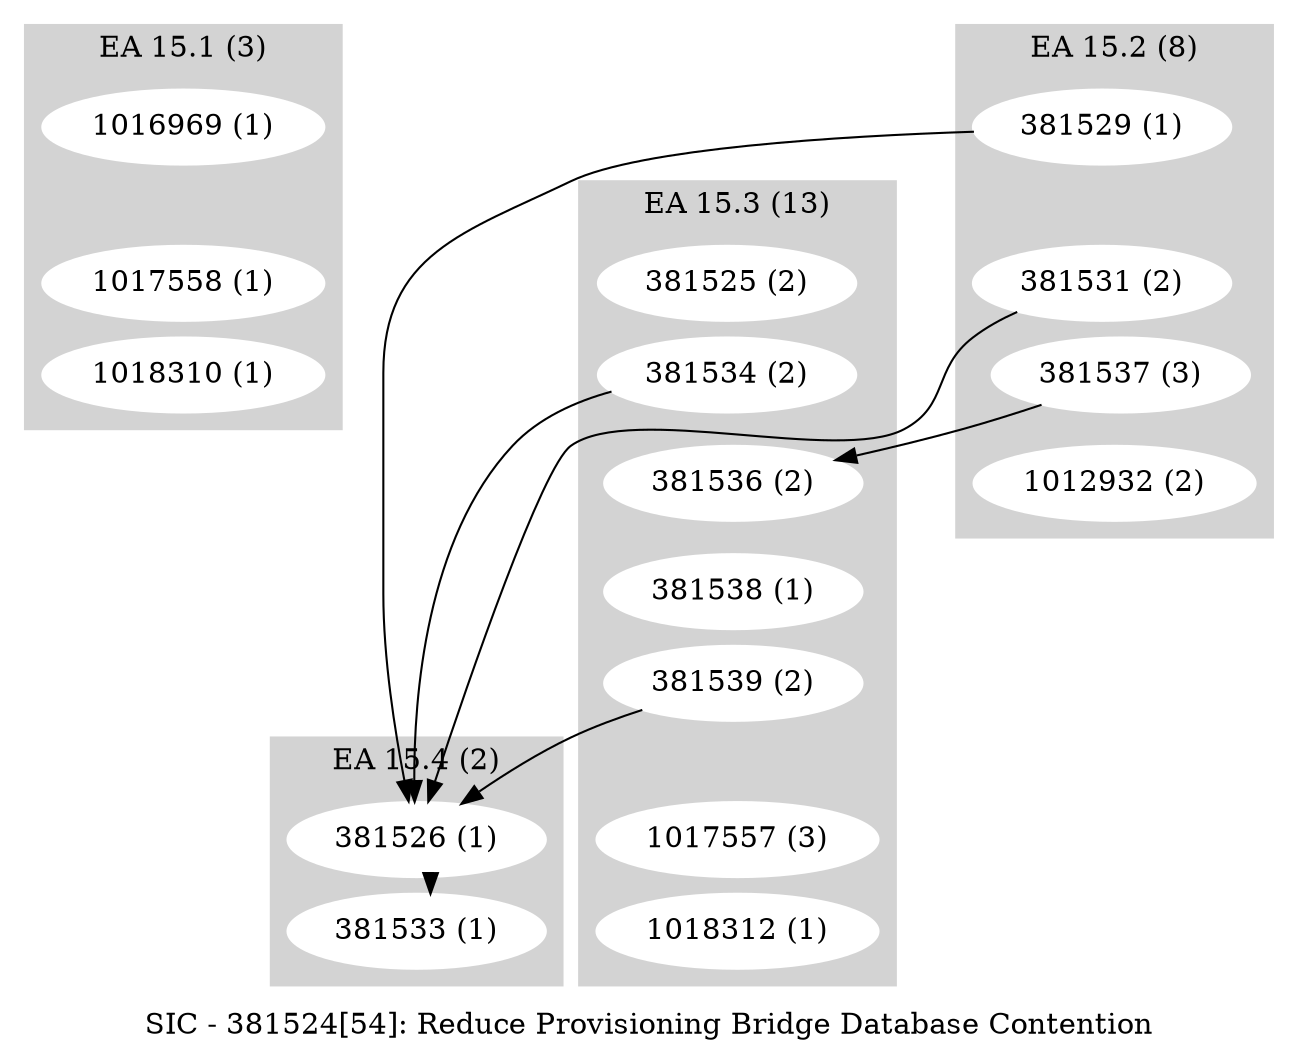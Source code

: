 digraph G {
    label = "SIC - 381524[54]: Reduce Provisioning Bridge Database Contention";
    ranksep = .1
    subgraph cluster_1 {
        style=filled;
        color=lightgrey;
        node [style=filled,color=white];
        "1016969 (1)" ->       
        "1017558 (1)" ->       
        "1018310 (1)"
        [style=invis];
        label = "EA 15.1 (3)";
    }
    subgraph cluster_2 {
        style=filled;
        color=lightgrey;
        node [style=filled,color=white];
        "381529 (1)" ->       
        "381531 (2)" ->       
        "381537 (3)" ->       
        "1012932 (2)"
        [style=invis];
        label = "EA 15.2 (8)";
    }
    subgraph cluster_3 {
        style=filled;
        color=lightgrey;
        node [style=filled,color=white];
        "381525 (2)" ->       
        "381534 (2)" ->       
        "381536 (2)" ->       
        "381538 (1)" ->       
        "381539 (2)" ->       
        "1017557 (3)" ->       
        "1018312 (1)"
        [style=invis];
        label = "EA 15.3 (13)";
    }
    subgraph cluster_4 {
        style=filled;
        color=lightgrey;
        node [style=filled,color=white];
        "381526 (1)" ->       
        "381533 (1)"
        [style=invis];
        label = "EA 15.4 (2)";
    }
    "381539 (2)" -> "381526 (1)";
    "381537 (3)" -> "381536 (2)";
    "381534 (2)" -> "381526 (1)";
    "381531 (2)" -> "381526 (1)";
    "381529 (1)" -> "381526 (1)";
    "381526 (1)" -> "381533 (1)";
}
